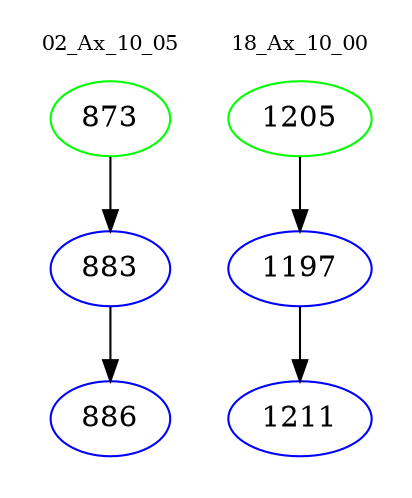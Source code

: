 digraph{
subgraph cluster_0 {
color = white
label = "02_Ax_10_05";
fontsize=10;
T0_873 [label="873", color="green"]
T0_873 -> T0_883 [color="black"]
T0_883 [label="883", color="blue"]
T0_883 -> T0_886 [color="black"]
T0_886 [label="886", color="blue"]
}
subgraph cluster_1 {
color = white
label = "18_Ax_10_00";
fontsize=10;
T1_1205 [label="1205", color="green"]
T1_1205 -> T1_1197 [color="black"]
T1_1197 [label="1197", color="blue"]
T1_1197 -> T1_1211 [color="black"]
T1_1211 [label="1211", color="blue"]
}
}
